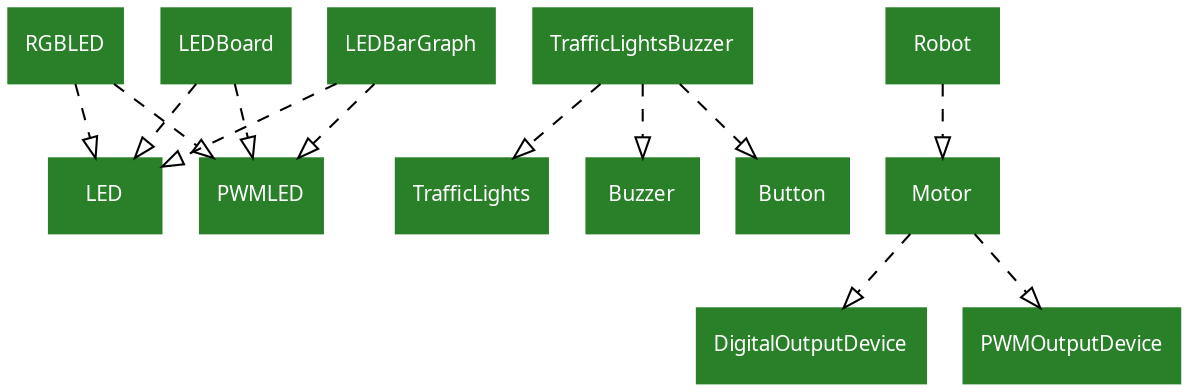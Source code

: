 /* vim: set et sw=4 sts=4: */

digraph classes {
    graph [rankdir=TB];
    node [shape=rect, style=filled, color="#298029", fontname=Sans, fontcolor="#ffffff", fontsize=10];
    edge [arrowhead=onormal, style=dashed];

    RGBLED->LED;
    RGBLED->PWMLED;
    LEDBoard->LED;
    LEDBoard->PWMLED;
    LEDBarGraph->LED;
    LEDBarGraph->PWMLED;

    TrafficLightsBuzzer->TrafficLights;
    TrafficLightsBuzzer->Buzzer;
    TrafficLightsBuzzer->Button;

    Robot->Motor;
    Motor->DigitalOutputDevice;
    Motor->PWMOutputDevice;
}
